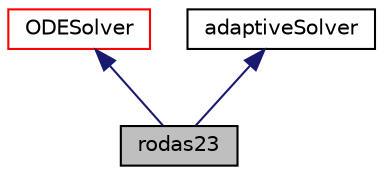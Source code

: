 digraph "rodas23"
{
  bgcolor="transparent";
  edge [fontname="Helvetica",fontsize="10",labelfontname="Helvetica",labelfontsize="10"];
  node [fontname="Helvetica",fontsize="10",shape=record];
  Node1 [label="rodas23",height=0.2,width=0.4,color="black", fillcolor="grey75", style="filled", fontcolor="black"];
  Node2 -> Node1 [dir="back",color="midnightblue",fontsize="10",style="solid",fontname="Helvetica"];
  Node2 [label="ODESolver",height=0.2,width=0.4,color="red",URL="$a01734.html",tooltip="Abstract base-class for ODE system solvers. "];
  Node3 -> Node1 [dir="back",color="midnightblue",fontsize="10",style="solid",fontname="Helvetica"];
  Node3 [label="adaptiveSolver",height=0.2,width=0.4,color="black",URL="$a00018.html"];
}
